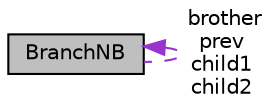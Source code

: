 digraph "BranchNB"
{
 // LATEX_PDF_SIZE
  edge [fontname="Helvetica",fontsize="10",labelfontname="Helvetica",labelfontsize="10"];
  node [fontname="Helvetica",fontsize="10",shape=record];
  Node1 [label="BranchNB",height=0.2,width=0.4,color="black", fillcolor="grey75", style="filled", fontcolor="black",tooltip="Box representing a branch in a tree. It has four children. Used in TreeNBStruct which is used in Tree..."];
  Node1 -> Node1 [dir="back",color="darkorchid3",fontsize="10",style="dashed",label=" brother\nprev\nchild1\nchild2" ,fontname="Helvetica"];
}
